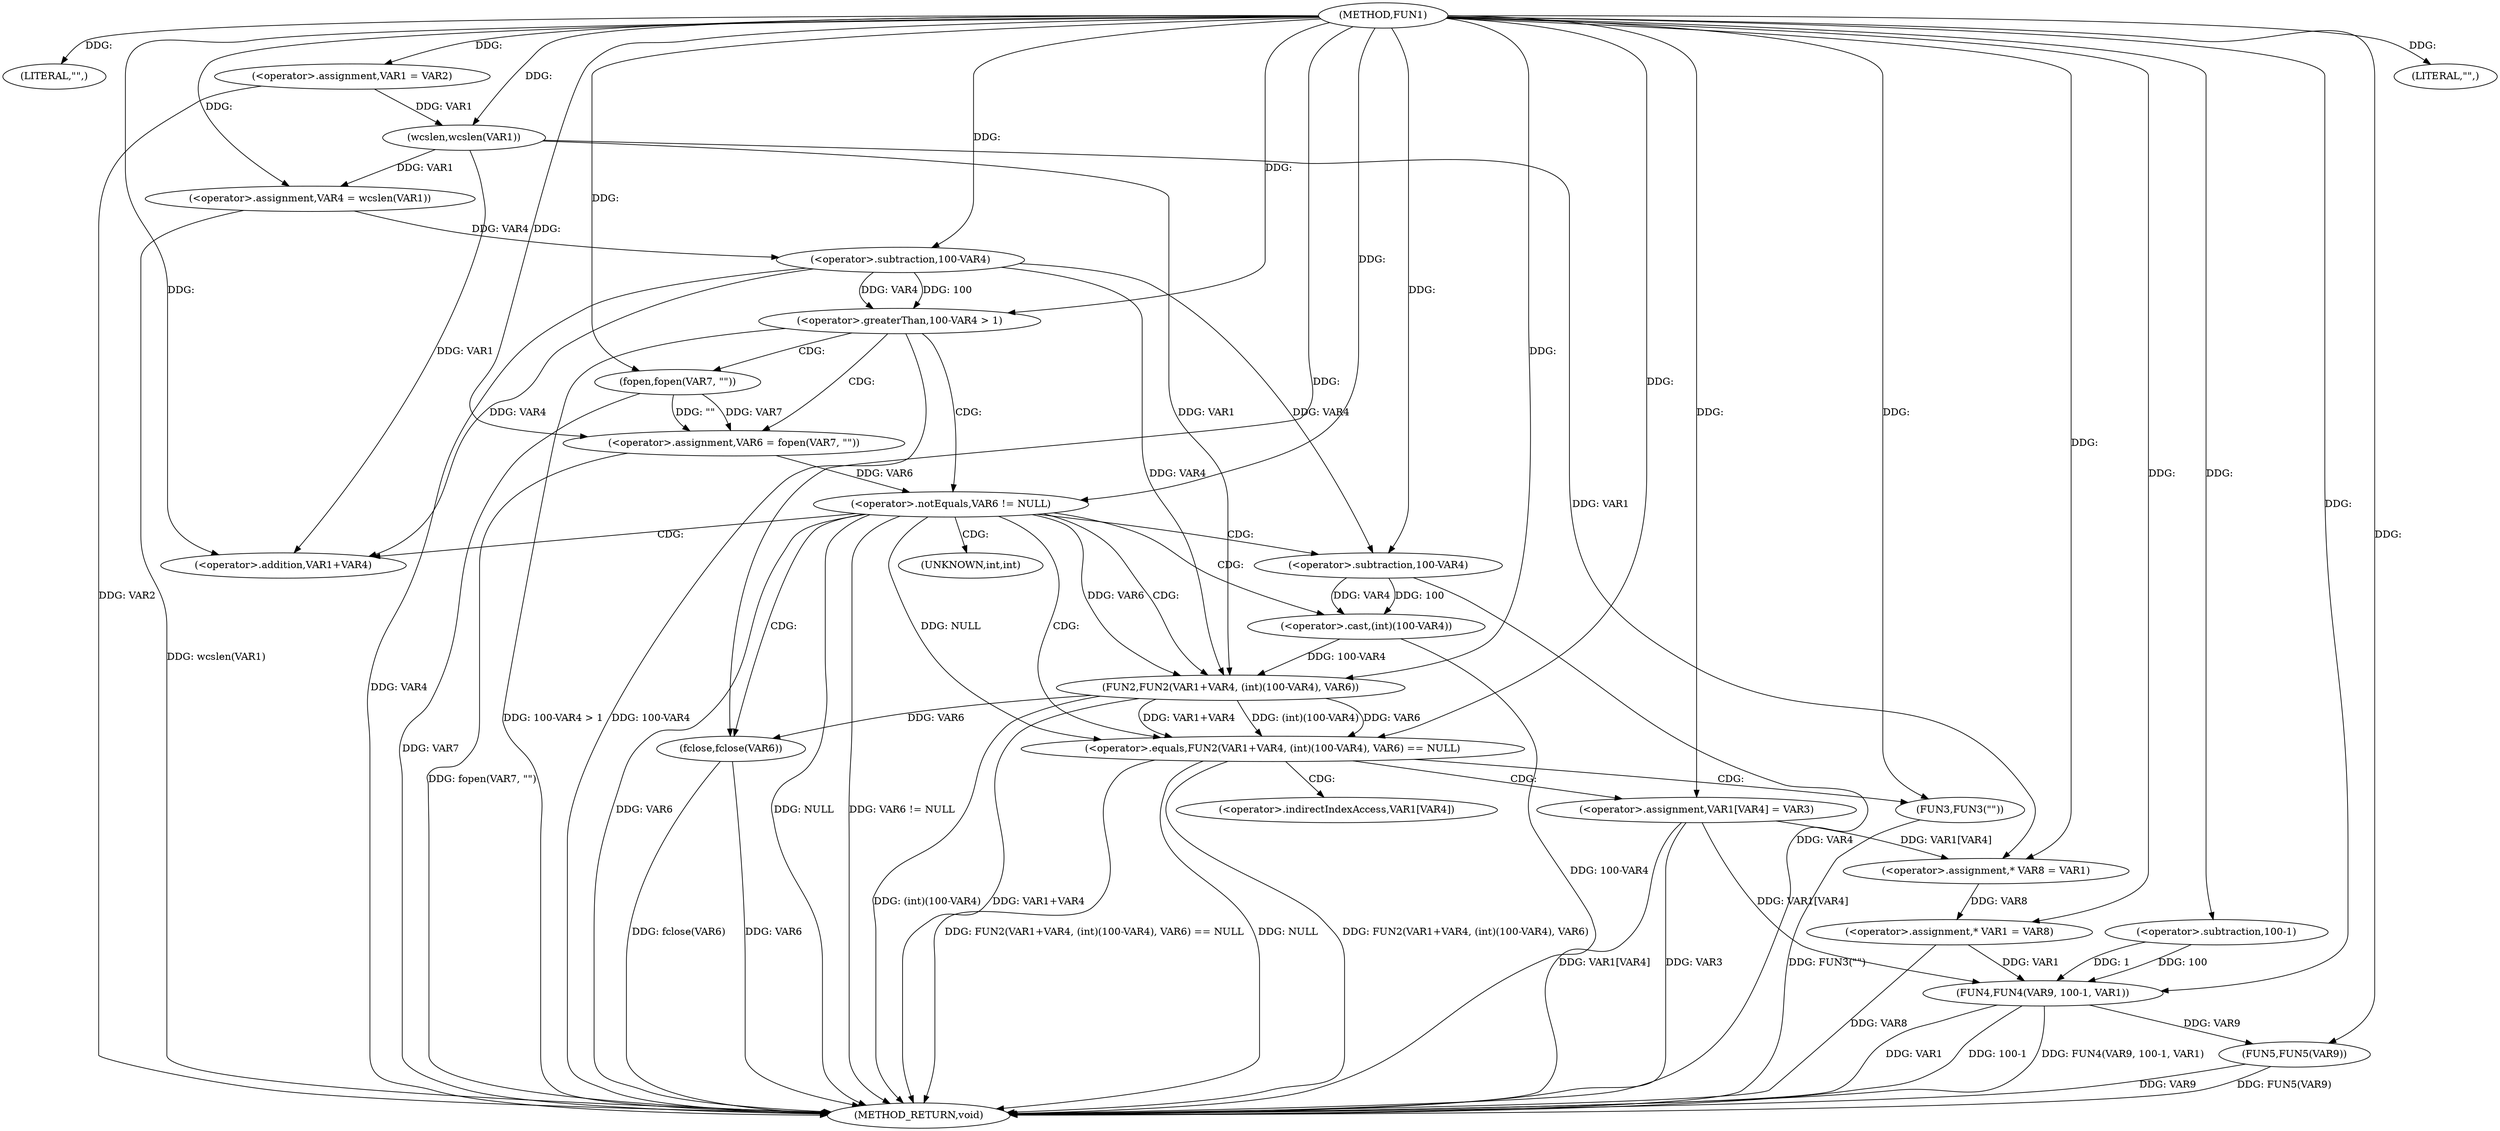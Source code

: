 digraph FUN1 {  
"1000100" [label = "(METHOD,FUN1)" ]
"1000173" [label = "(METHOD_RETURN,void)" ]
"1000103" [label = "(LITERAL,\"\",)" ]
"1000104" [label = "(<operator>.assignment,VAR1 = VAR2)" ]
"1000109" [label = "(<operator>.assignment,VAR4 = wcslen(VAR1))" ]
"1000111" [label = "(wcslen,wcslen(VAR1))" ]
"1000115" [label = "(<operator>.greaterThan,100-VAR4 > 1)" ]
"1000116" [label = "(<operator>.subtraction,100-VAR4)" ]
"1000121" [label = "(<operator>.assignment,VAR6 = fopen(VAR7, \"\"))" ]
"1000123" [label = "(fopen,fopen(VAR7, \"\"))" ]
"1000127" [label = "(<operator>.notEquals,VAR6 != NULL)" ]
"1000132" [label = "(<operator>.equals,FUN2(VAR1+VAR4, (int)(100-VAR4), VAR6) == NULL)" ]
"1000133" [label = "(FUN2,FUN2(VAR1+VAR4, (int)(100-VAR4), VAR6))" ]
"1000134" [label = "(<operator>.addition,VAR1+VAR4)" ]
"1000137" [label = "(<operator>.cast,(int)(100-VAR4))" ]
"1000139" [label = "(<operator>.subtraction,100-VAR4)" ]
"1000145" [label = "(FUN3,FUN3(\"\"))" ]
"1000147" [label = "(<operator>.assignment,VAR1[VAR4] = VAR3)" ]
"1000152" [label = "(fclose,fclose(VAR6))" ]
"1000156" [label = "(<operator>.assignment,* VAR8 = VAR1)" ]
"1000160" [label = "(<operator>.assignment,* VAR1 = VAR8)" ]
"1000164" [label = "(LITERAL,\"\",)" ]
"1000165" [label = "(FUN4,FUN4(VAR9, 100-1, VAR1))" ]
"1000167" [label = "(<operator>.subtraction,100-1)" ]
"1000171" [label = "(FUN5,FUN5(VAR9))" ]
"1000138" [label = "(UNKNOWN,int,int)" ]
"1000148" [label = "(<operator>.indirectIndexAccess,VAR1[VAR4])" ]
  "1000171" -> "1000173"  [ label = "DDG: VAR9"] 
  "1000147" -> "1000173"  [ label = "DDG: VAR3"] 
  "1000152" -> "1000173"  [ label = "DDG: fclose(VAR6)"] 
  "1000147" -> "1000173"  [ label = "DDG: VAR1[VAR4]"] 
  "1000116" -> "1000173"  [ label = "DDG: VAR4"] 
  "1000132" -> "1000173"  [ label = "DDG: FUN2(VAR1+VAR4, (int)(100-VAR4), VAR6)"] 
  "1000165" -> "1000173"  [ label = "DDG: VAR1"] 
  "1000160" -> "1000173"  [ label = "DDG: VAR8"] 
  "1000121" -> "1000173"  [ label = "DDG: fopen(VAR7, \"\")"] 
  "1000132" -> "1000173"  [ label = "DDG: FUN2(VAR1+VAR4, (int)(100-VAR4), VAR6) == NULL"] 
  "1000139" -> "1000173"  [ label = "DDG: VAR4"] 
  "1000137" -> "1000173"  [ label = "DDG: 100-VAR4"] 
  "1000127" -> "1000173"  [ label = "DDG: NULL"] 
  "1000165" -> "1000173"  [ label = "DDG: 100-1"] 
  "1000133" -> "1000173"  [ label = "DDG: VAR1+VAR4"] 
  "1000115" -> "1000173"  [ label = "DDG: 100-VAR4 > 1"] 
  "1000127" -> "1000173"  [ label = "DDG: VAR6 != NULL"] 
  "1000152" -> "1000173"  [ label = "DDG: VAR6"] 
  "1000132" -> "1000173"  [ label = "DDG: NULL"] 
  "1000145" -> "1000173"  [ label = "DDG: FUN3(\"\")"] 
  "1000171" -> "1000173"  [ label = "DDG: FUN5(VAR9)"] 
  "1000127" -> "1000173"  [ label = "DDG: VAR6"] 
  "1000109" -> "1000173"  [ label = "DDG: wcslen(VAR1)"] 
  "1000115" -> "1000173"  [ label = "DDG: 100-VAR4"] 
  "1000133" -> "1000173"  [ label = "DDG: (int)(100-VAR4)"] 
  "1000104" -> "1000173"  [ label = "DDG: VAR2"] 
  "1000123" -> "1000173"  [ label = "DDG: VAR7"] 
  "1000165" -> "1000173"  [ label = "DDG: FUN4(VAR9, 100-1, VAR1)"] 
  "1000100" -> "1000103"  [ label = "DDG: "] 
  "1000100" -> "1000104"  [ label = "DDG: "] 
  "1000111" -> "1000109"  [ label = "DDG: VAR1"] 
  "1000100" -> "1000109"  [ label = "DDG: "] 
  "1000104" -> "1000111"  [ label = "DDG: VAR1"] 
  "1000100" -> "1000111"  [ label = "DDG: "] 
  "1000116" -> "1000115"  [ label = "DDG: 100"] 
  "1000116" -> "1000115"  [ label = "DDG: VAR4"] 
  "1000100" -> "1000116"  [ label = "DDG: "] 
  "1000109" -> "1000116"  [ label = "DDG: VAR4"] 
  "1000100" -> "1000115"  [ label = "DDG: "] 
  "1000123" -> "1000121"  [ label = "DDG: VAR7"] 
  "1000123" -> "1000121"  [ label = "DDG: \"\""] 
  "1000100" -> "1000121"  [ label = "DDG: "] 
  "1000100" -> "1000123"  [ label = "DDG: "] 
  "1000121" -> "1000127"  [ label = "DDG: VAR6"] 
  "1000100" -> "1000127"  [ label = "DDG: "] 
  "1000133" -> "1000132"  [ label = "DDG: VAR1+VAR4"] 
  "1000133" -> "1000132"  [ label = "DDG: (int)(100-VAR4)"] 
  "1000133" -> "1000132"  [ label = "DDG: VAR6"] 
  "1000111" -> "1000133"  [ label = "DDG: VAR1"] 
  "1000100" -> "1000133"  [ label = "DDG: "] 
  "1000116" -> "1000133"  [ label = "DDG: VAR4"] 
  "1000111" -> "1000134"  [ label = "DDG: VAR1"] 
  "1000100" -> "1000134"  [ label = "DDG: "] 
  "1000116" -> "1000134"  [ label = "DDG: VAR4"] 
  "1000137" -> "1000133"  [ label = "DDG: 100-VAR4"] 
  "1000139" -> "1000137"  [ label = "DDG: 100"] 
  "1000139" -> "1000137"  [ label = "DDG: VAR4"] 
  "1000100" -> "1000139"  [ label = "DDG: "] 
  "1000116" -> "1000139"  [ label = "DDG: VAR4"] 
  "1000127" -> "1000133"  [ label = "DDG: VAR6"] 
  "1000127" -> "1000132"  [ label = "DDG: NULL"] 
  "1000100" -> "1000132"  [ label = "DDG: "] 
  "1000100" -> "1000145"  [ label = "DDG: "] 
  "1000100" -> "1000147"  [ label = "DDG: "] 
  "1000133" -> "1000152"  [ label = "DDG: VAR6"] 
  "1000100" -> "1000152"  [ label = "DDG: "] 
  "1000147" -> "1000156"  [ label = "DDG: VAR1[VAR4]"] 
  "1000111" -> "1000156"  [ label = "DDG: VAR1"] 
  "1000100" -> "1000156"  [ label = "DDG: "] 
  "1000156" -> "1000160"  [ label = "DDG: VAR8"] 
  "1000100" -> "1000160"  [ label = "DDG: "] 
  "1000100" -> "1000164"  [ label = "DDG: "] 
  "1000100" -> "1000165"  [ label = "DDG: "] 
  "1000167" -> "1000165"  [ label = "DDG: 100"] 
  "1000167" -> "1000165"  [ label = "DDG: 1"] 
  "1000100" -> "1000167"  [ label = "DDG: "] 
  "1000147" -> "1000165"  [ label = "DDG: VAR1[VAR4]"] 
  "1000160" -> "1000165"  [ label = "DDG: VAR1"] 
  "1000165" -> "1000171"  [ label = "DDG: VAR9"] 
  "1000100" -> "1000171"  [ label = "DDG: "] 
  "1000115" -> "1000121"  [ label = "CDG: "] 
  "1000115" -> "1000127"  [ label = "CDG: "] 
  "1000115" -> "1000123"  [ label = "CDG: "] 
  "1000127" -> "1000132"  [ label = "CDG: "] 
  "1000127" -> "1000137"  [ label = "CDG: "] 
  "1000127" -> "1000152"  [ label = "CDG: "] 
  "1000127" -> "1000139"  [ label = "CDG: "] 
  "1000127" -> "1000133"  [ label = "CDG: "] 
  "1000127" -> "1000138"  [ label = "CDG: "] 
  "1000127" -> "1000134"  [ label = "CDG: "] 
  "1000132" -> "1000147"  [ label = "CDG: "] 
  "1000132" -> "1000145"  [ label = "CDG: "] 
  "1000132" -> "1000148"  [ label = "CDG: "] 
}
